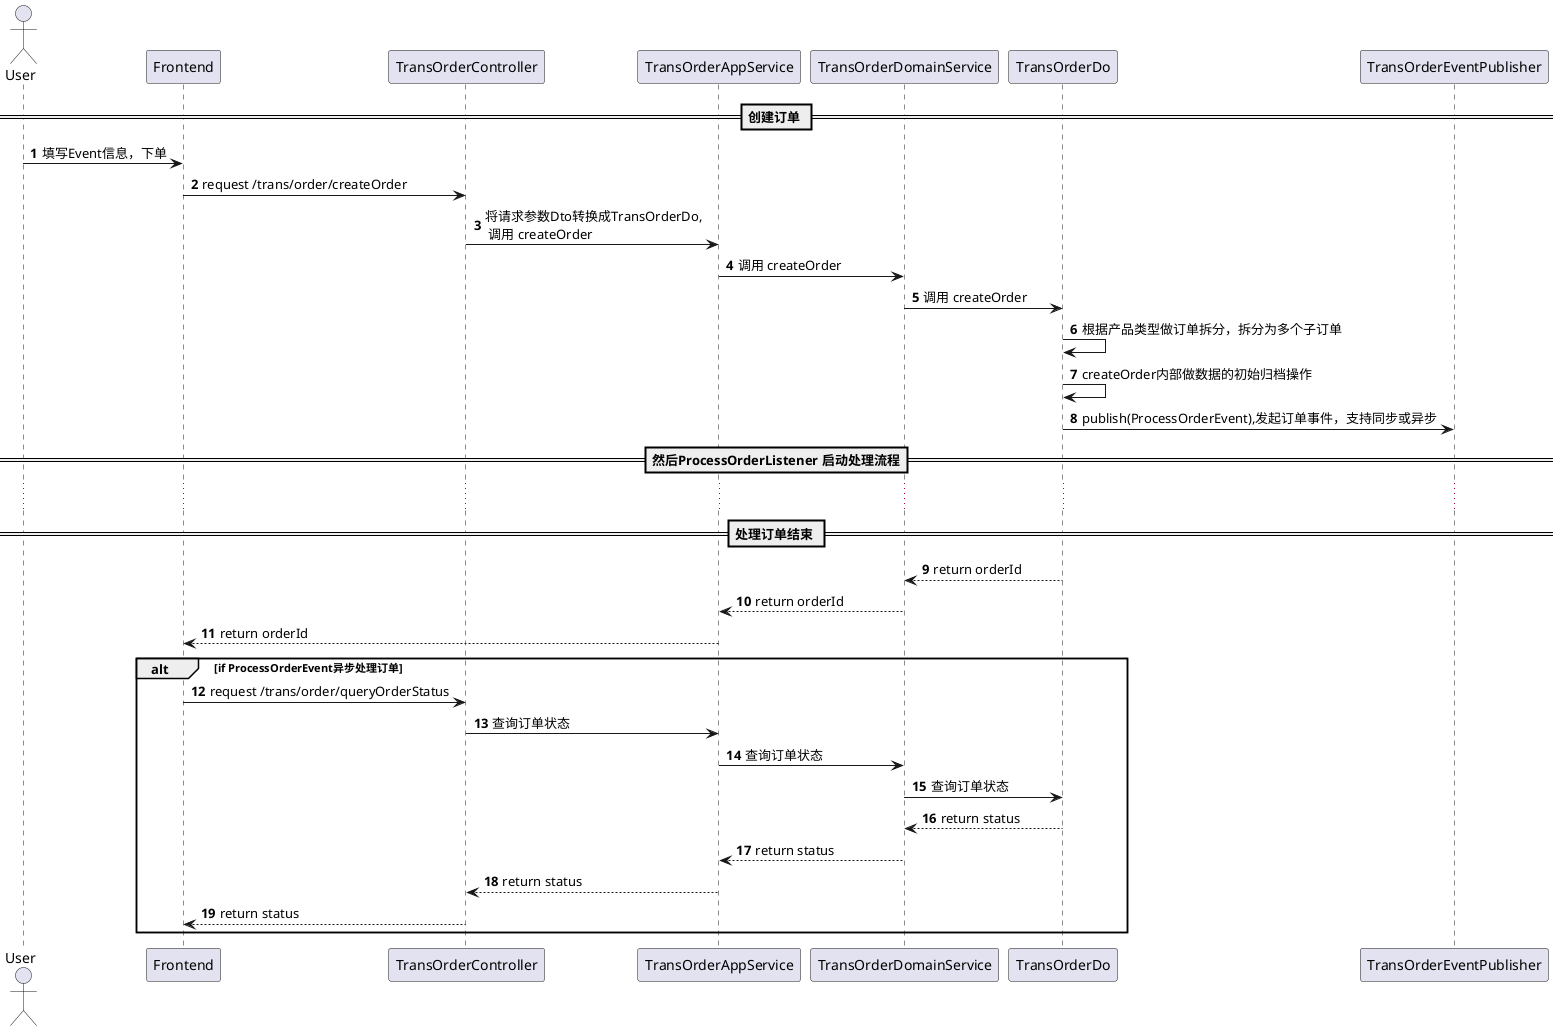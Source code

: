 @startuml
'https://plantuml.com/sequence-diagram

autonumber

actor User
participant Frontend
participant TransOrderController
participant TransOrderAppService
participant TransOrderDomainService
participant TransOrderDo
participant TransOrderEventPublisher

== 创建订单 ==
User -> Frontend: 填写Event信息，下单
Frontend -> TransOrderController: request /trans/order/createOrder
TransOrderController -> TransOrderAppService: 将请求参数Dto转换成TransOrderDo,\n 调用 createOrder
TransOrderAppService -> TransOrderDomainService: 调用 createOrder
TransOrderDomainService -> TransOrderDo: 调用 createOrder
TransOrderDo -> TransOrderDo: 根据产品类型做订单拆分，拆分为多个子订单
TransOrderDo -> TransOrderDo: createOrder内部做数据的初始归档操作
TransOrderDo -> TransOrderEventPublisher: publish(ProcessOrderEvent),发起订单事件，支持同步或异步
== 然后ProcessOrderListener 启动处理流程==
...
== 处理订单结束 ==
TransOrderDo --> TransOrderDomainService: return orderId
TransOrderDomainService --> TransOrderAppService: return orderId
TransOrderAppService -->  Frontend: return orderId
alt if ProcessOrderEvent异步处理订单
Frontend -> TransOrderController: request /trans/order/queryOrderStatus
TransOrderController -> TransOrderAppService: 查询订单状态
TransOrderAppService -> TransOrderDomainService: 查询订单状态
TransOrderDomainService -> TransOrderDo: 查询订单状态
TransOrderDo --> TransOrderDomainService: return status
TransOrderDomainService --> TransOrderAppService: return status
TransOrderAppService --> TransOrderController: return status
TransOrderController --> Frontend: return status
end alt

@enduml